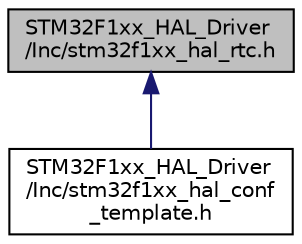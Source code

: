 digraph "STM32F1xx_HAL_Driver/Inc/stm32f1xx_hal_rtc.h"
{
 // LATEX_PDF_SIZE
  edge [fontname="Helvetica",fontsize="10",labelfontname="Helvetica",labelfontsize="10"];
  node [fontname="Helvetica",fontsize="10",shape=record];
  Node1 [label="STM32F1xx_HAL_Driver\l/Inc/stm32f1xx_hal_rtc.h",height=0.2,width=0.4,color="black", fillcolor="grey75", style="filled", fontcolor="black",tooltip="Header file of RTC HAL module."];
  Node1 -> Node2 [dir="back",color="midnightblue",fontsize="10",style="solid",fontname="Helvetica"];
  Node2 [label="STM32F1xx_HAL_Driver\l/Inc/stm32f1xx_hal_conf\l_template.h",height=0.2,width=0.4,color="black", fillcolor="white", style="filled",URL="$stm32f1xx__hal__conf__template_8h_source.html",tooltip=" "];
}
